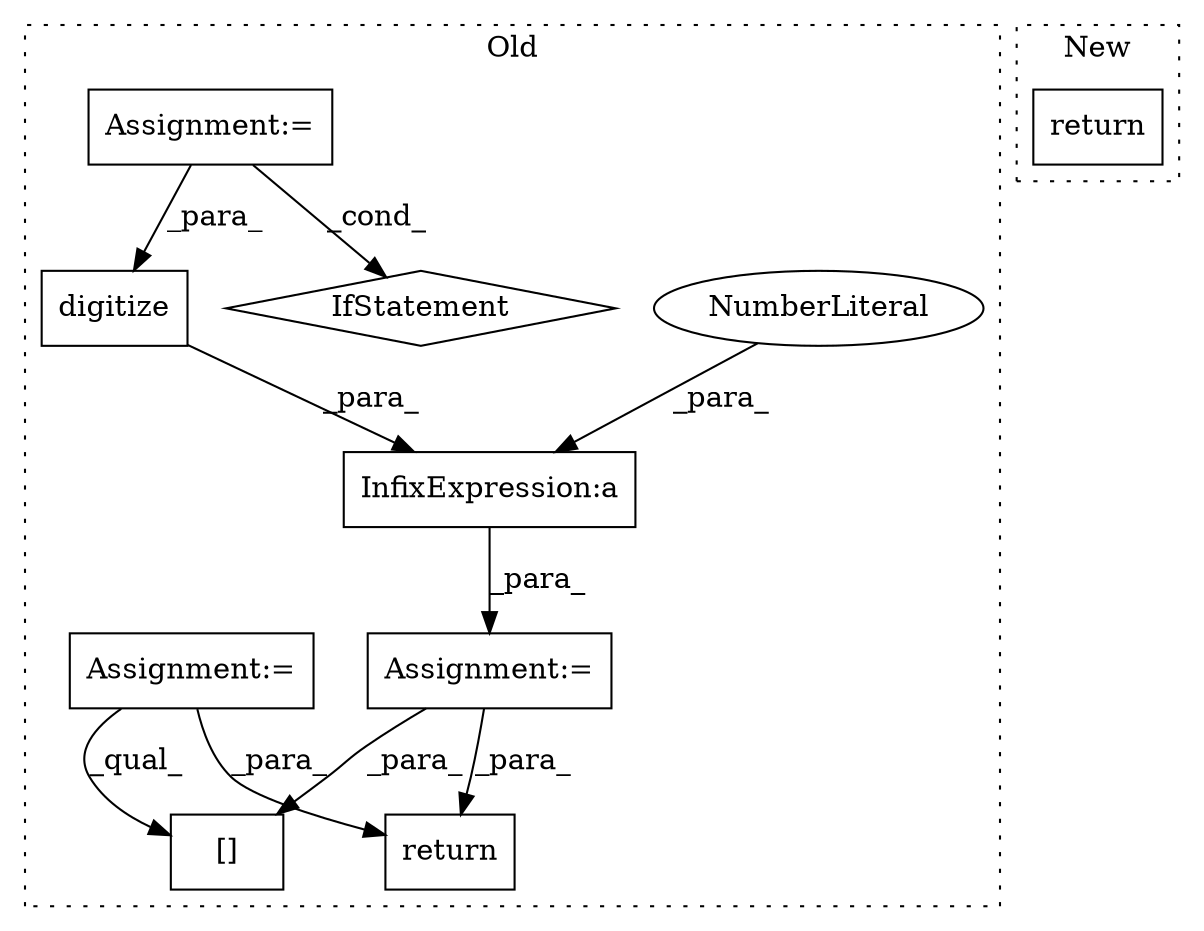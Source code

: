 digraph G {
subgraph cluster0 {
1 [label="digitize" a="32" s="17209,17257" l="9,1" shape="box"];
3 [label="InfixExpression:a" a="27" s="17261" l="3" shape="box"];
4 [label="NumberLiteral" a="34" s="17264" l="1" shape="ellipse"];
5 [label="[]" a="2" s="17323,17339" l="13,1" shape="box"];
6 [label="Assignment:=" a="7" s="16859" l="1" shape="box"];
7 [label="IfStatement" a="25" s="16949,16962" l="4,2" shape="diamond"];
8 [label="Assignment:=" a="7" s="17016" l="1" shape="box"];
9 [label="Assignment:=" a="7" s="17201" l="1" shape="box"];
10 [label="return" a="41" s="17272" l="12" shape="box"];
label = "Old";
style="dotted";
}
subgraph cluster1 {
2 [label="return" a="41" s="28114" l="14" shape="box"];
label = "New";
style="dotted";
}
1 -> 3 [label="_para_"];
3 -> 9 [label="_para_"];
4 -> 3 [label="_para_"];
6 -> 7 [label="_cond_"];
6 -> 1 [label="_para_"];
8 -> 5 [label="_qual_"];
8 -> 10 [label="_para_"];
9 -> 5 [label="_para_"];
9 -> 10 [label="_para_"];
}